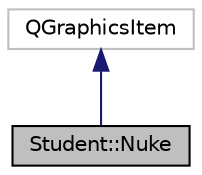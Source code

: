 digraph "Student::Nuke"
{
 // LATEX_PDF_SIZE
  edge [fontname="Helvetica",fontsize="10",labelfontname="Helvetica",labelfontsize="10"];
  node [fontname="Helvetica",fontsize="10",shape=record];
  Node1 [label="Student::Nuke",height=0.2,width=0.4,color="black", fillcolor="grey75", style="filled", fontcolor="black",tooltip="The Nuke class defines the nuke that player can collect and drop with R key. Only one nuke can exist ..."];
  Node2 -> Node1 [dir="back",color="midnightblue",fontsize="10",style="solid",fontname="Helvetica"];
  Node2 [label="QGraphicsItem",height=0.2,width=0.4,color="grey75", fillcolor="white", style="filled",tooltip=" "];
}
